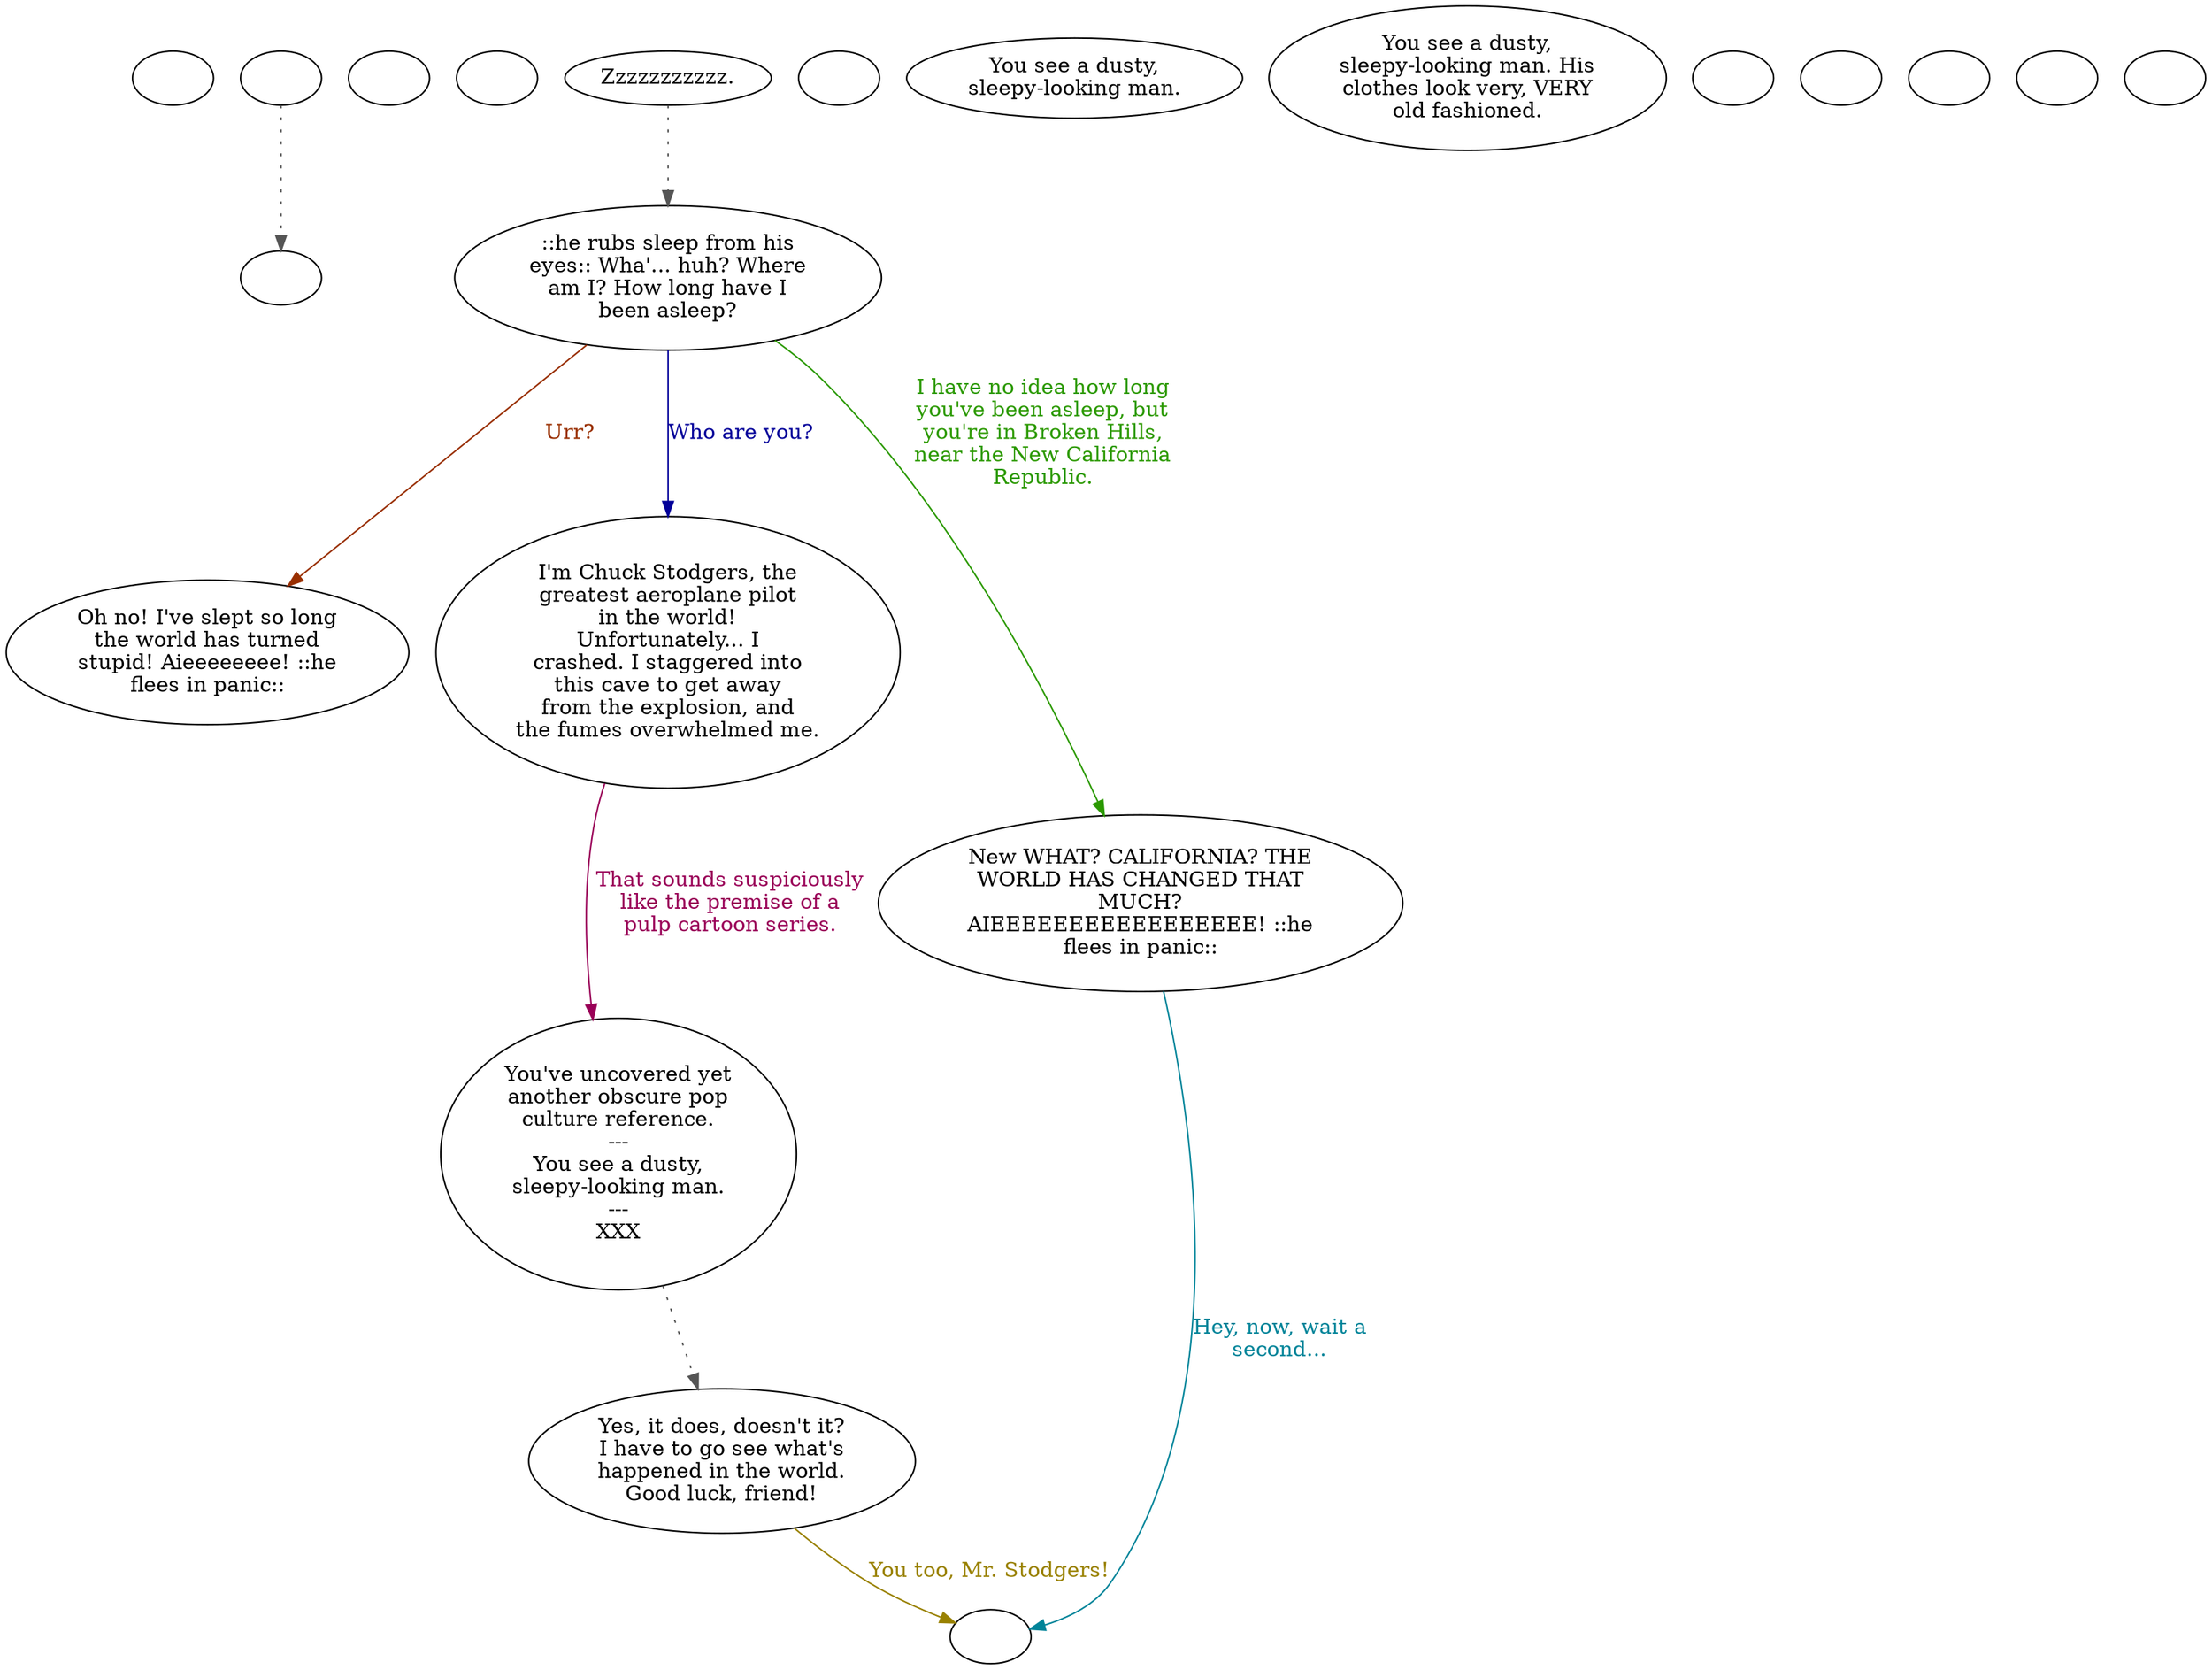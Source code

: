 digraph hcchuck {
  "checkPartyMembersNearDoor" [style=filled       fillcolor="#FFFFFF"       color="#000000"]
  "checkPartyMembersNearDoor" [label=""]
  "old_pickup_p_proc" [style=filled       fillcolor="#FFFFFF"       color="#000000"]
  "old_pickup_p_proc" [label=""]
  "pickup_p_proc" [style=filled       fillcolor="#FFFFFF"       color="#000000"]
  "pickup_p_proc" -> "old_pickup_p_proc" [style=dotted color="#555555"]
  "pickup_p_proc" [label=""]
  "start" [style=filled       fillcolor="#FFFFFF"       color="#000000"]
  "start" [label=""]
  "critter_p_proc" [style=filled       fillcolor="#FFFFFF"       color="#000000"]
  "critter_p_proc" [label=""]
  "talk_p_proc" [style=filled       fillcolor="#FFFFFF"       color="#000000"]
  "talk_p_proc" -> "Node001" [style=dotted color="#555555"]
  "talk_p_proc" [label="Zzzzzzzzzzz."]
  "destroy_p_proc" [style=filled       fillcolor="#FFFFFF"       color="#000000"]
  "destroy_p_proc" [label=""]
  "look_at_p_proc" [style=filled       fillcolor="#FFFFFF"       color="#000000"]
  "look_at_p_proc" [label="You see a dusty,\nsleepy-looking man."]
  "description_p_proc" [style=filled       fillcolor="#FFFFFF"       color="#000000"]
  "description_p_proc" [label="You see a dusty,\nsleepy-looking man. His\nclothes look very, VERY\nold fashioned."]
  "use_skill_on_p_proc" [style=filled       fillcolor="#FFFFFF"       color="#000000"]
  "use_skill_on_p_proc" [label=""]
  "damage_p_proc" [style=filled       fillcolor="#FFFFFF"       color="#000000"]
  "damage_p_proc" [label=""]
  "map_enter_p_proc" [style=filled       fillcolor="#FFFFFF"       color="#000000"]
  "map_enter_p_proc" [label=""]
  "timed_event_p_proc" [style=filled       fillcolor="#FFFFFF"       color="#000000"]
  "timed_event_p_proc" [label=""]
  "Node998" [style=filled       fillcolor="#FFFFFF"       color="#000000"]
  "Node998" [label=""]
  "Node999" [style=filled       fillcolor="#FFFFFF"       color="#000000"]
  "Node999" [label=""]
  "Node001" [style=filled       fillcolor="#FFFFFF"       color="#000000"]
  "Node001" [label="::he rubs sleep from his\neyes:: Wha'... huh? Where\nam I? How long have I\nbeen asleep?"]
  "Node001" -> "Node002" [label="Urr?" color="#992F00" fontcolor="#992F00"]
  "Node001" -> "Node003" [label="Who are you?" color="#020099" fontcolor="#020099"]
  "Node001" -> "Node004" [label="I have no idea how long\nyou've been asleep, but\nyou're in Broken Hills,\nnear the New California\nRepublic." color="#2B9900" fontcolor="#2B9900"]
  "Node002" [style=filled       fillcolor="#FFFFFF"       color="#000000"]
  "Node002" [label="Oh no! I've slept so long\nthe world has turned\nstupid! Aieeeeeeee! ::he\nflees in panic::"]
  "Node003" [style=filled       fillcolor="#FFFFFF"       color="#000000"]
  "Node003" [label="I'm Chuck Stodgers, the\ngreatest aeroplane pilot\nin the world!\nUnfortunately... I\ncrashed. I staggered into\nthis cave to get away\nfrom the explosion, and\nthe fumes overwhelmed me."]
  "Node003" -> "Node003a" [label="That sounds suspiciously\nlike the premise of a\npulp cartoon series." color="#990057" fontcolor="#990057"]
  "Node003a" [style=filled       fillcolor="#FFFFFF"       color="#000000"]
  "Node003a" -> "Node005" [style=dotted color="#555555"]
  "Node003a" [label="You've uncovered yet\nanother obscure pop\nculture reference.\n---\nYou see a dusty,\nsleepy-looking man.\n---\nXXX"]
  "Node004" [style=filled       fillcolor="#FFFFFF"       color="#000000"]
  "Node004" [label="New WHAT? CALIFORNIA? THE\nWORLD HAS CHANGED THAT\nMUCH?\nAIEEEEEEEEEEEEEEEEE! ::he\nflees in panic::"]
  "Node004" -> "Node999" [label="Hey, now, wait a\nsecond..." color="#008499" fontcolor="#008499"]
  "Node005" [style=filled       fillcolor="#FFFFFF"       color="#000000"]
  "Node005" [label="Yes, it does, doesn't it?\nI have to go see what's\nhappened in the world.\nGood luck, friend!"]
  "Node005" -> "Node999" [label="You too, Mr. Stodgers!" color="#998100" fontcolor="#998100"]
}